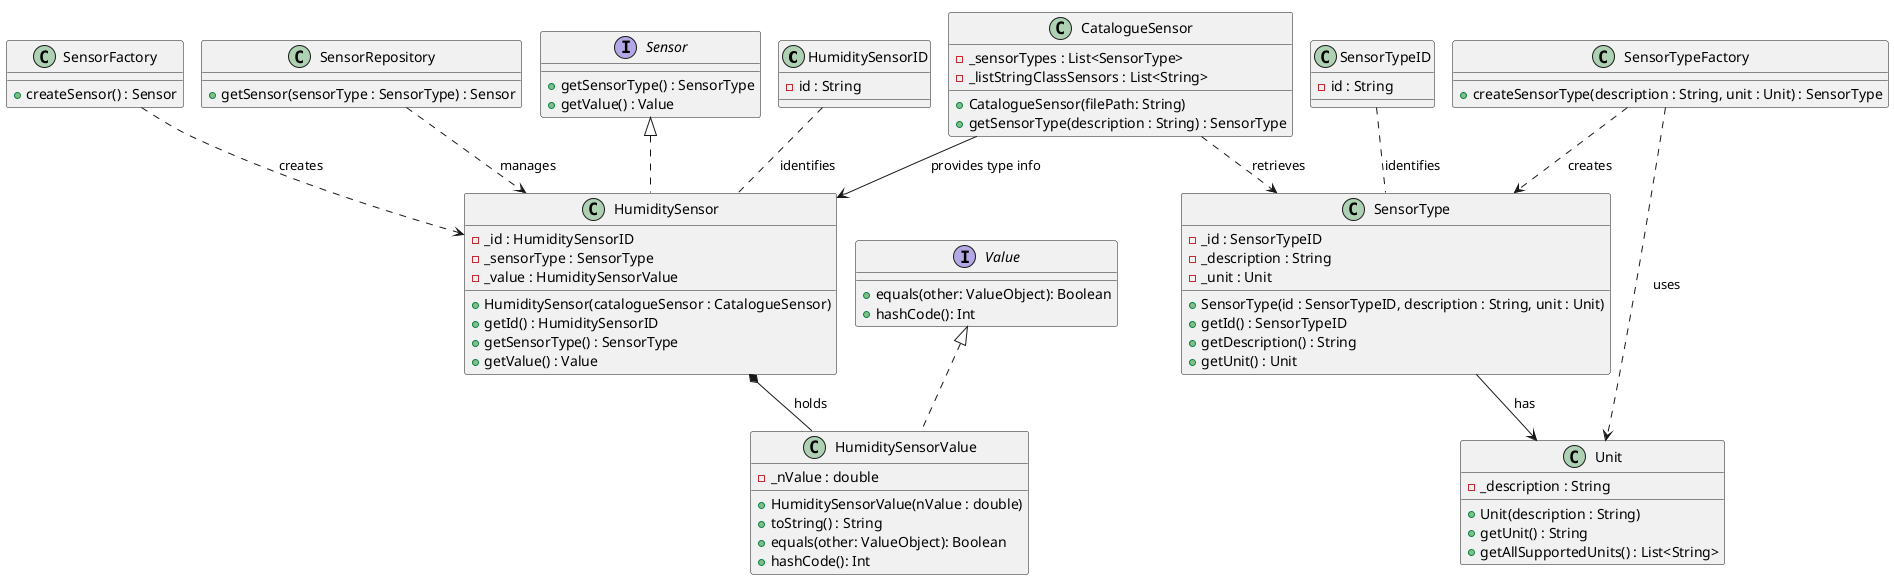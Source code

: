 @startuml
!pragma layout smetana

class HumiditySensorID {
    - id : String
}

class SensorTypeID {
    - id : String
}

class HumiditySensor implements Sensor {
    - _id : HumiditySensorID
    - _sensorType : SensorType
    - _value : HumiditySensorValue
    + HumiditySensor(catalogueSensor : CatalogueSensor)
    + getId() : HumiditySensorID
    + getSensorType() : SensorType
    + getValue() : Value
}

class HumiditySensorValue implements Value {
    - _nValue : double
    + HumiditySensorValue(nValue : double)
    + toString() : String
    + equals(other: ValueObject): Boolean
    + hashCode(): Int
}

interface Sensor {
    + getSensorType() : SensorType
    + getValue() : Value
}

class SensorType {
    - _id : SensorTypeID
    - _description : String
    - _unit : Unit
    + SensorType(id : SensorTypeID, description : String, unit : Unit)
    + getId() : SensorTypeID
    + getDescription() : String
    + getUnit() : Unit
}

class SensorTypeFactory {
    + createSensorType(description : String, unit : Unit) : SensorType
}

class Unit {
    - _description : String
    + Unit(description : String)
    + getUnit() : String
    + getAllSupportedUnits() : List<String>
}

interface Value {
    + equals(other: ValueObject): Boolean
    + hashCode(): Int
}

class CatalogueSensor {
    - _sensorTypes : List<SensorType>
    - _listStringClassSensors : List<String>
    + CatalogueSensor(filePath: String)
    + getSensorType(description : String) : SensorType
}

class SensorFactory {
    + createSensor() : Sensor
}

class SensorRepository {
    + getSensor(sensorType : SensorType) : Sensor
}

CatalogueSensor --> HumiditySensor : provides type info >
CatalogueSensor ..> SensorType : retrieves >
SensorType --> Unit : has
SensorFactory ..> HumiditySensor : creates >
SensorRepository ..> HumiditySensor : manages >
SensorTypeFactory ..> SensorType : creates >
SensorTypeFactory ..> Unit : uses >
HumiditySensorID .. HumiditySensor : identifies >
SensorTypeID .. SensorType : identifies >

HumiditySensor *-- HumiditySensorValue : holds >

@enduml
